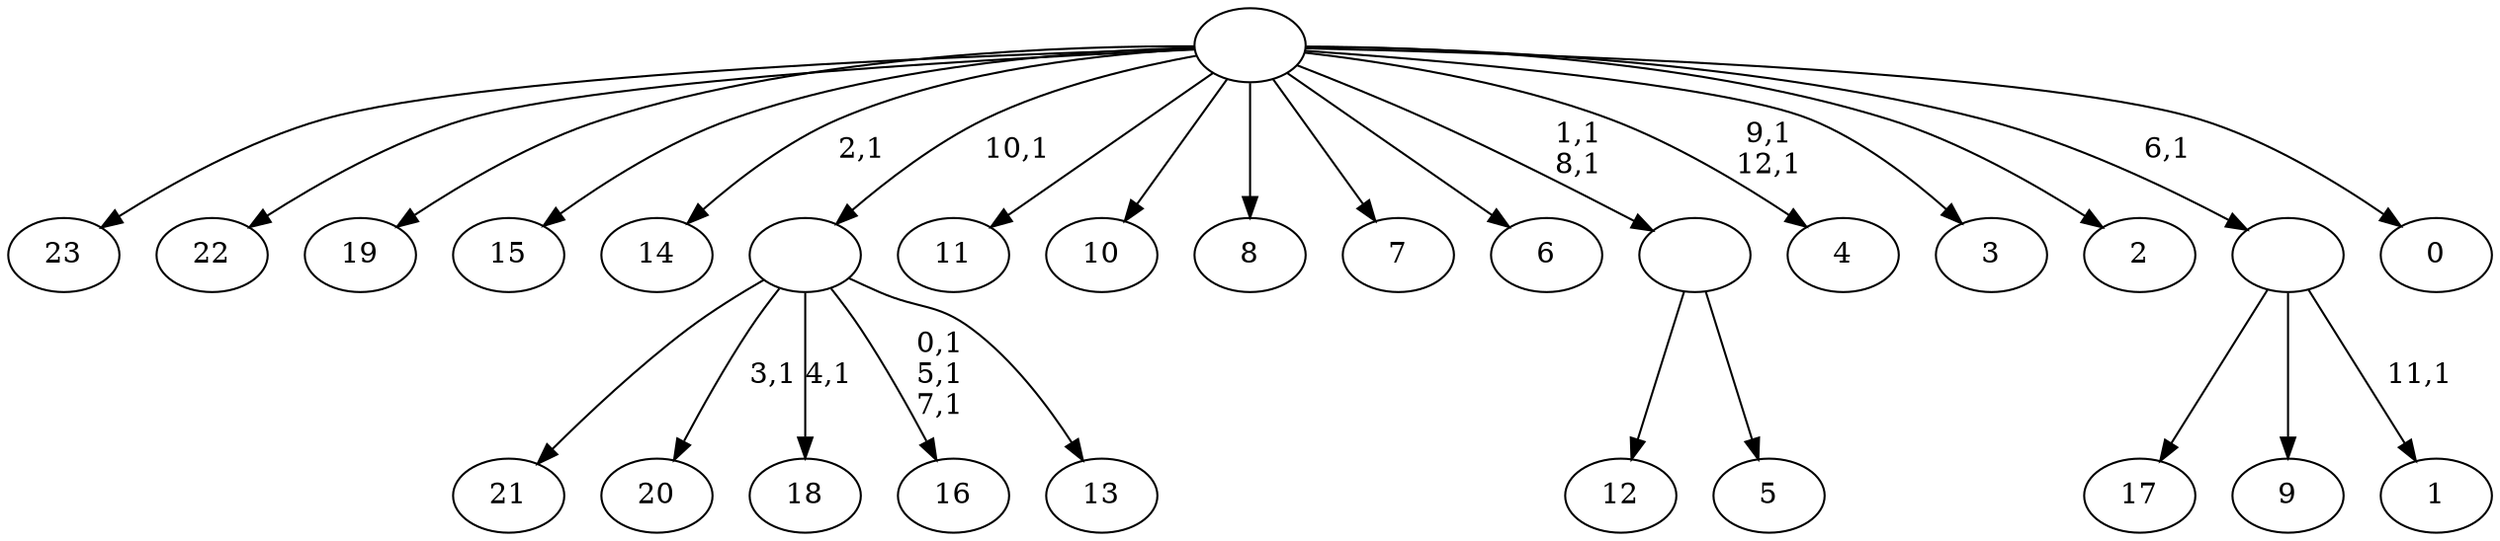 digraph T {
	37 [label="23"]
	36 [label="22"]
	35 [label="21"]
	34 [label="20"]
	32 [label="19"]
	31 [label="18"]
	29 [label="17"]
	28 [label="16"]
	24 [label="15"]
	23 [label="14"]
	21 [label="13"]
	20 [label=""]
	19 [label="12"]
	18 [label="11"]
	17 [label="10"]
	16 [label="9"]
	15 [label="8"]
	14 [label="7"]
	13 [label="6"]
	12 [label="5"]
	11 [label=""]
	9 [label="4"]
	6 [label="3"]
	5 [label="2"]
	4 [label="1"]
	2 [label=""]
	1 [label="0"]
	0 [label=""]
	20 -> 28 [label="0,1\n5,1\n7,1"]
	20 -> 31 [label="4,1"]
	20 -> 34 [label="3,1"]
	20 -> 35 [label=""]
	20 -> 21 [label=""]
	11 -> 19 [label=""]
	11 -> 12 [label=""]
	2 -> 4 [label="11,1"]
	2 -> 29 [label=""]
	2 -> 16 [label=""]
	0 -> 9 [label="9,1\n12,1"]
	0 -> 11 [label="1,1\n8,1"]
	0 -> 23 [label="2,1"]
	0 -> 37 [label=""]
	0 -> 36 [label=""]
	0 -> 32 [label=""]
	0 -> 24 [label=""]
	0 -> 20 [label="10,1"]
	0 -> 18 [label=""]
	0 -> 17 [label=""]
	0 -> 15 [label=""]
	0 -> 14 [label=""]
	0 -> 13 [label=""]
	0 -> 6 [label=""]
	0 -> 5 [label=""]
	0 -> 2 [label="6,1"]
	0 -> 1 [label=""]
}
